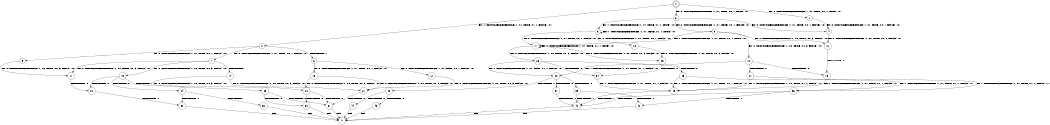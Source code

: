digraph BCG {
size = "7, 10.5";
center = TRUE;
node [shape = circle];
0 [peripheries = 2];
0 -> 1 [label = "EX !0 !ATOMIC_EXCH_BRANCH (1, +1, TRUE, +0, 1, TRUE) !:0:"];
0 -> 2 [label = "EX !1 !ATOMIC_EXCH_BRANCH (1, +1, TRUE, +1, 1, FALSE) !:0:"];
0 -> 3 [label = "EX !0 !ATOMIC_EXCH_BRANCH (1, +1, TRUE, +0, 1, TRUE) !:0:"];
1 -> 4 [label = "EX !0 !ATOMIC_EXCH_BRANCH (1, +1, TRUE, +0, 1, FALSE) !:0:"];
2 -> 5 [label = "EX !0 !ATOMIC_EXCH_BRANCH (1, +1, TRUE, +0, 1, FALSE) !:0:"];
2 -> 6 [label = "TERMINATE !1"];
2 -> 7 [label = "EX !0 !ATOMIC_EXCH_BRANCH (1, +1, TRUE, +0, 1, FALSE) !:0:"];
3 -> 4 [label = "EX !0 !ATOMIC_EXCH_BRANCH (1, +1, TRUE, +0, 1, FALSE) !:0:"];
3 -> 8 [label = "EX !1 !ATOMIC_EXCH_BRANCH (1, +1, TRUE, +1, 1, TRUE) !:0:"];
3 -> 9 [label = "EX !0 !ATOMIC_EXCH_BRANCH (1, +1, TRUE, +0, 1, FALSE) !:0:"];
4 -> 10 [label = "EX !0 !ATOMIC_EXCH_BRANCH (1, +0, TRUE, +0, 3, FALSE) !:0:"];
5 -> 11 [label = "EX !0 !ATOMIC_EXCH_BRANCH (1, +0, TRUE, +0, 3, FALSE) !:0:"];
6 -> 12 [label = "EX !0 !ATOMIC_EXCH_BRANCH (1, +1, TRUE, +0, 1, FALSE) !:0:"];
6 -> 13 [label = "EX !0 !ATOMIC_EXCH_BRANCH (1, +1, TRUE, +0, 1, FALSE) !:0:"];
7 -> 11 [label = "EX !0 !ATOMIC_EXCH_BRANCH (1, +0, TRUE, +0, 3, FALSE) !:0:"];
7 -> 14 [label = "TERMINATE !1"];
7 -> 15 [label = "EX !0 !ATOMIC_EXCH_BRANCH (1, +0, TRUE, +0, 3, FALSE) !:0:"];
8 -> 16 [label = "EX !0 !ATOMIC_EXCH_BRANCH (1, +1, TRUE, +0, 1, FALSE) !:0:"];
8 -> 8 [label = "EX !1 !ATOMIC_EXCH_BRANCH (1, +1, TRUE, +1, 1, TRUE) !:0:"];
8 -> 17 [label = "EX !0 !ATOMIC_EXCH_BRANCH (1, +1, TRUE, +0, 1, FALSE) !:0:"];
9 -> 10 [label = "EX !0 !ATOMIC_EXCH_BRANCH (1, +0, TRUE, +0, 3, FALSE) !:0:"];
9 -> 17 [label = "EX !1 !ATOMIC_EXCH_BRANCH (1, +1, TRUE, +1, 1, TRUE) !:0:"];
9 -> 18 [label = "EX !0 !ATOMIC_EXCH_BRANCH (1, +0, TRUE, +0, 3, FALSE) !:0:"];
10 -> 19 [label = "TERMINATE !0"];
11 -> 20 [label = "TERMINATE !0"];
12 -> 21 [label = "EX !0 !ATOMIC_EXCH_BRANCH (1, +0, TRUE, +0, 3, FALSE) !:0:"];
13 -> 21 [label = "EX !0 !ATOMIC_EXCH_BRANCH (1, +0, TRUE, +0, 3, FALSE) !:0:"];
13 -> 22 [label = "EX !0 !ATOMIC_EXCH_BRANCH (1, +0, TRUE, +0, 3, FALSE) !:0:"];
14 -> 21 [label = "EX !0 !ATOMIC_EXCH_BRANCH (1, +0, TRUE, +0, 3, FALSE) !:0:"];
14 -> 22 [label = "EX !0 !ATOMIC_EXCH_BRANCH (1, +0, TRUE, +0, 3, FALSE) !:0:"];
15 -> 20 [label = "TERMINATE !0"];
15 -> 23 [label = "TERMINATE !1"];
15 -> 24 [label = "TERMINATE !0"];
16 -> 25 [label = "EX !0 !ATOMIC_EXCH_BRANCH (1, +0, TRUE, +0, 3, FALSE) !:0:"];
17 -> 25 [label = "EX !0 !ATOMIC_EXCH_BRANCH (1, +0, TRUE, +0, 3, FALSE) !:0:"];
17 -> 17 [label = "EX !1 !ATOMIC_EXCH_BRANCH (1, +1, TRUE, +1, 1, TRUE) !:0:"];
17 -> 26 [label = "EX !0 !ATOMIC_EXCH_BRANCH (1, +0, TRUE, +0, 3, FALSE) !:0:"];
18 -> 19 [label = "TERMINATE !0"];
18 -> 27 [label = "TERMINATE !0"];
18 -> 28 [label = "EX !1 !ATOMIC_EXCH_BRANCH (1, +1, TRUE, +1, 1, FALSE) !:0:"];
19 -> 29 [label = "EX !1 !ATOMIC_EXCH_BRANCH (1, +1, TRUE, +1, 1, FALSE) !:1:"];
20 -> 30 [label = "TERMINATE !1"];
21 -> 31 [label = "TERMINATE !0"];
22 -> 31 [label = "TERMINATE !0"];
22 -> 32 [label = "TERMINATE !0"];
23 -> 31 [label = "TERMINATE !0"];
23 -> 32 [label = "TERMINATE !0"];
24 -> 30 [label = "TERMINATE !1"];
24 -> 33 [label = "TERMINATE !1"];
25 -> 34 [label = "TERMINATE !0"];
26 -> 34 [label = "TERMINATE !0"];
26 -> 35 [label = "TERMINATE !0"];
26 -> 28 [label = "EX !1 !ATOMIC_EXCH_BRANCH (1, +1, TRUE, +1, 1, FALSE) !:0:"];
27 -> 29 [label = "EX !1 !ATOMIC_EXCH_BRANCH (1, +1, TRUE, +1, 1, FALSE) !:1:"];
27 -> 36 [label = "EX !1 !ATOMIC_EXCH_BRANCH (1, +1, TRUE, +1, 1, FALSE) !:1:"];
28 -> 37 [label = "TERMINATE !0"];
28 -> 38 [label = "TERMINATE !1"];
28 -> 39 [label = "TERMINATE !0"];
29 -> 40 [label = "TERMINATE !1"];
30 -> 41 [label = "exit"];
31 -> 41 [label = "exit"];
32 -> 41 [label = "exit"];
33 -> 41 [label = "exit"];
34 -> 29 [label = "EX !1 !ATOMIC_EXCH_BRANCH (1, +1, TRUE, +1, 1, FALSE) !:1:"];
35 -> 29 [label = "EX !1 !ATOMIC_EXCH_BRANCH (1, +1, TRUE, +1, 1, FALSE) !:1:"];
35 -> 36 [label = "EX !1 !ATOMIC_EXCH_BRANCH (1, +1, TRUE, +1, 1, FALSE) !:1:"];
36 -> 40 [label = "TERMINATE !1"];
36 -> 42 [label = "TERMINATE !1"];
37 -> 40 [label = "TERMINATE !1"];
38 -> 43 [label = "TERMINATE !0"];
38 -> 44 [label = "TERMINATE !0"];
39 -> 40 [label = "TERMINATE !1"];
39 -> 42 [label = "TERMINATE !1"];
40 -> 41 [label = "exit"];
42 -> 41 [label = "exit"];
43 -> 41 [label = "exit"];
44 -> 41 [label = "exit"];
}
